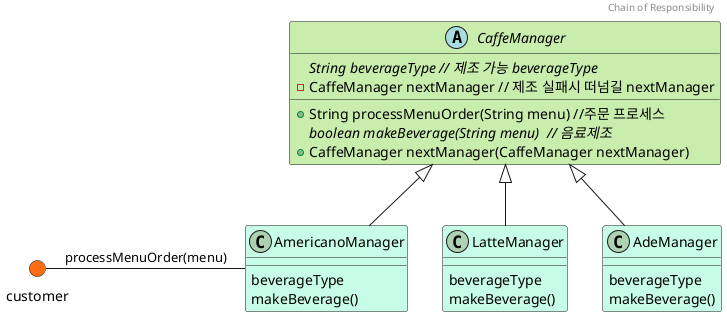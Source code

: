 @startuml
'https://plantuml.com/class-diagram
header Chain of Responsibility
() customer #FF6200EE
abstract class CaffeManager #c9edad{
+ String processMenuOrder(String menu) //주문 프로세스
{abstract} boolean makeBeverage(String menu)  // 음료제조
+ CaffeManager nextManager(CaffeManager nextManager)
{abstract} String beverageType // 제조 가능 beverageType
- CaffeManager nextManager // 제조 실패시 떠넘길 nextManager
}

class AmericanoManager #c7fce8{
{method} beverageType
{method} makeBeverage()
}
class LatteManager  #c7fce8{
{method} beverageType
{method} makeBeverage()
}
class AdeManager  #c7fce8{
{method} beverageType
{method} makeBeverage()
}

customer  - AmericanoManager : processMenuOrder(menu)

CaffeManager <|-- AmericanoManager
CaffeManager <|-- LatteManager
CaffeManager <|-- AdeManager
@enduml